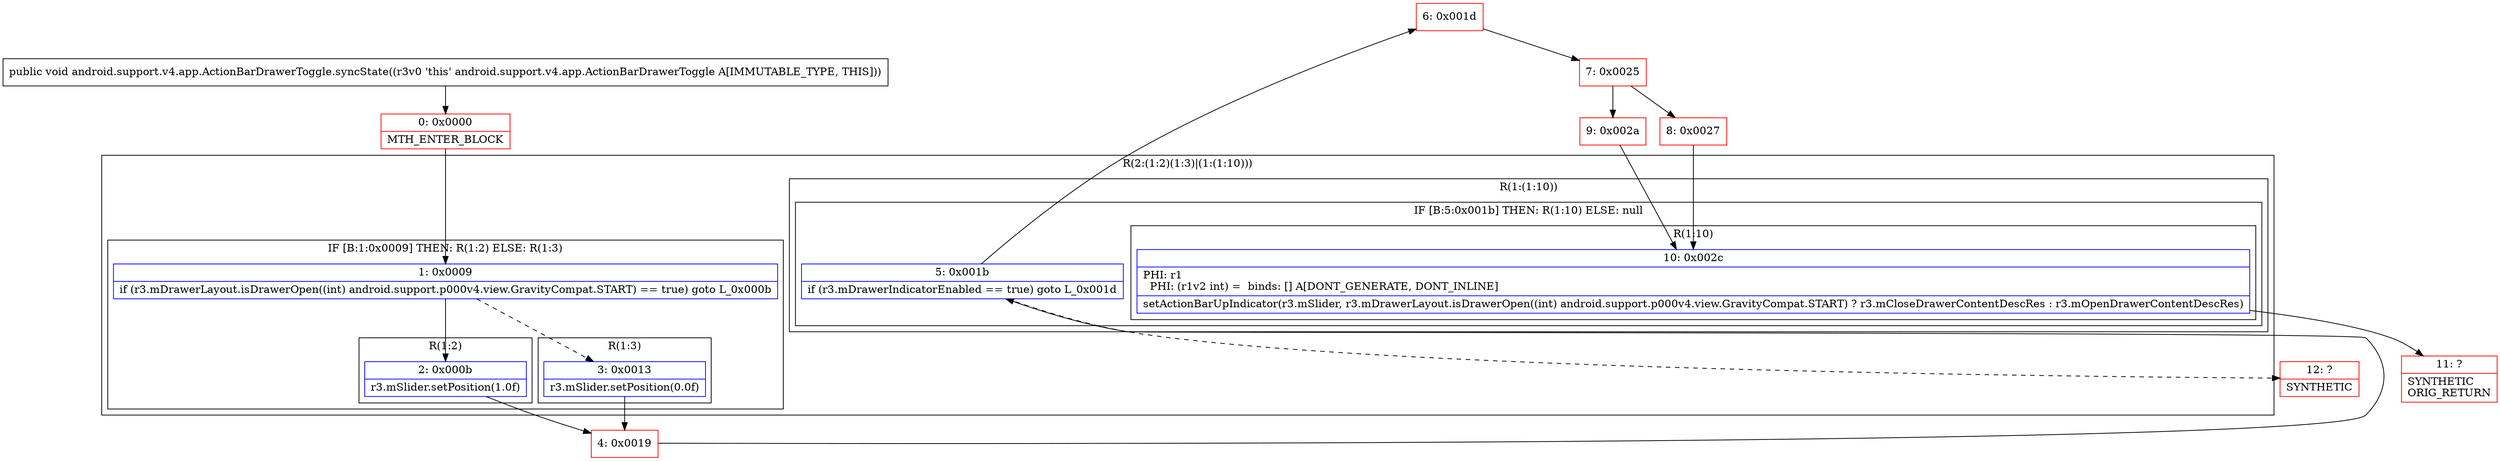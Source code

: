 digraph "CFG forandroid.support.v4.app.ActionBarDrawerToggle.syncState()V" {
subgraph cluster_Region_1428181162 {
label = "R(2:(1:2)(1:3)|(1:(1:10)))";
node [shape=record,color=blue];
subgraph cluster_IfRegion_57134199 {
label = "IF [B:1:0x0009] THEN: R(1:2) ELSE: R(1:3)";
node [shape=record,color=blue];
Node_1 [shape=record,label="{1\:\ 0x0009|if (r3.mDrawerLayout.isDrawerOpen((int) android.support.p000v4.view.GravityCompat.START) == true) goto L_0x000b\l}"];
subgraph cluster_Region_1486218081 {
label = "R(1:2)";
node [shape=record,color=blue];
Node_2 [shape=record,label="{2\:\ 0x000b|r3.mSlider.setPosition(1.0f)\l}"];
}
subgraph cluster_Region_621586010 {
label = "R(1:3)";
node [shape=record,color=blue];
Node_3 [shape=record,label="{3\:\ 0x0013|r3.mSlider.setPosition(0.0f)\l}"];
}
}
subgraph cluster_Region_1920866129 {
label = "R(1:(1:10))";
node [shape=record,color=blue];
subgraph cluster_IfRegion_1338468637 {
label = "IF [B:5:0x001b] THEN: R(1:10) ELSE: null";
node [shape=record,color=blue];
Node_5 [shape=record,label="{5\:\ 0x001b|if (r3.mDrawerIndicatorEnabled == true) goto L_0x001d\l}"];
subgraph cluster_Region_943592815 {
label = "R(1:10)";
node [shape=record,color=blue];
Node_10 [shape=record,label="{10\:\ 0x002c|PHI: r1 \l  PHI: (r1v2 int) =  binds: [] A[DONT_GENERATE, DONT_INLINE]\l|setActionBarUpIndicator(r3.mSlider, r3.mDrawerLayout.isDrawerOpen((int) android.support.p000v4.view.GravityCompat.START) ? r3.mCloseDrawerContentDescRes : r3.mOpenDrawerContentDescRes)\l}"];
}
}
}
}
Node_0 [shape=record,color=red,label="{0\:\ 0x0000|MTH_ENTER_BLOCK\l}"];
Node_4 [shape=record,color=red,label="{4\:\ 0x0019}"];
Node_6 [shape=record,color=red,label="{6\:\ 0x001d}"];
Node_7 [shape=record,color=red,label="{7\:\ 0x0025}"];
Node_8 [shape=record,color=red,label="{8\:\ 0x0027}"];
Node_9 [shape=record,color=red,label="{9\:\ 0x002a}"];
Node_11 [shape=record,color=red,label="{11\:\ ?|SYNTHETIC\lORIG_RETURN\l}"];
Node_12 [shape=record,color=red,label="{12\:\ ?|SYNTHETIC\l}"];
MethodNode[shape=record,label="{public void android.support.v4.app.ActionBarDrawerToggle.syncState((r3v0 'this' android.support.v4.app.ActionBarDrawerToggle A[IMMUTABLE_TYPE, THIS])) }"];
MethodNode -> Node_0;
Node_1 -> Node_2;
Node_1 -> Node_3[style=dashed];
Node_2 -> Node_4;
Node_3 -> Node_4;
Node_5 -> Node_6;
Node_5 -> Node_12[style=dashed];
Node_10 -> Node_11;
Node_0 -> Node_1;
Node_4 -> Node_5;
Node_6 -> Node_7;
Node_7 -> Node_8;
Node_7 -> Node_9;
Node_8 -> Node_10;
Node_9 -> Node_10;
}

